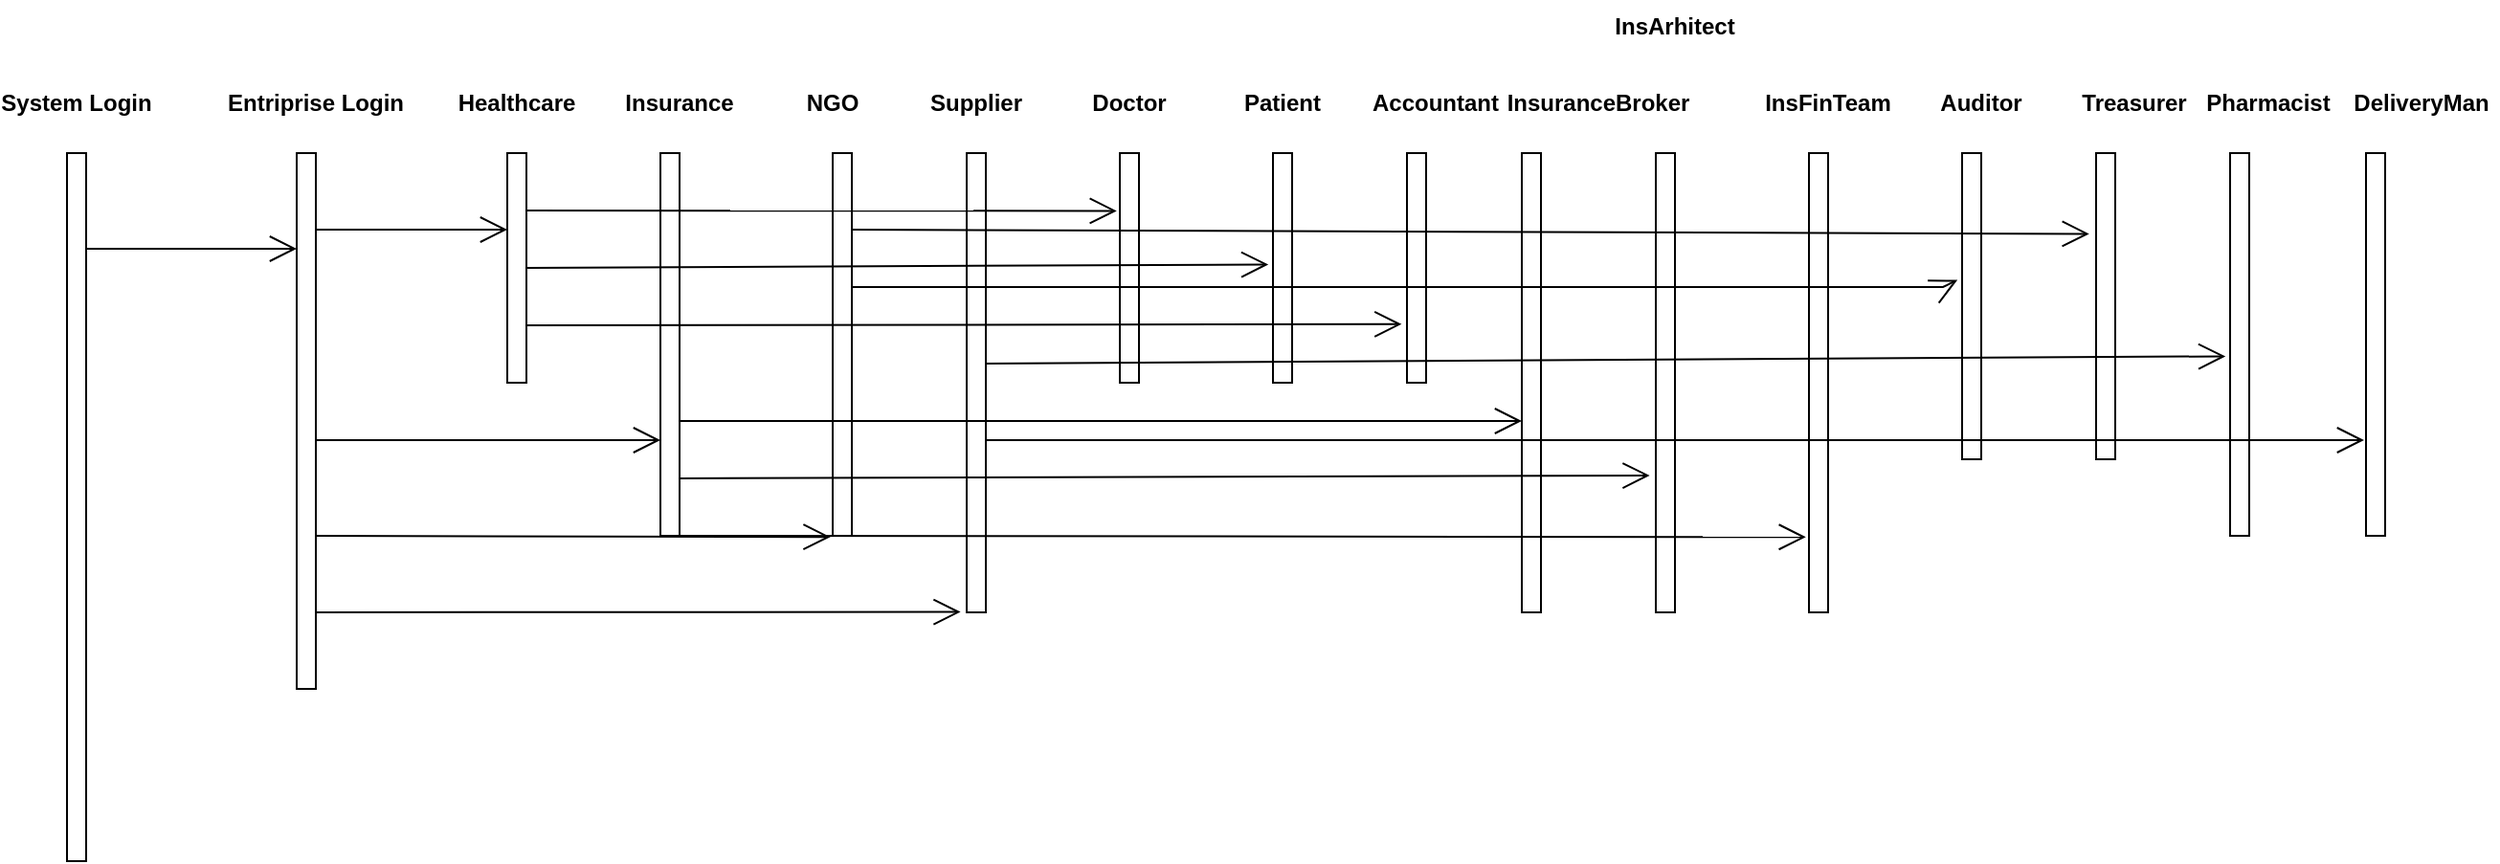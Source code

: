 <mxfile version="20.6.2" type="device"><diagram id="mOJCYJH8LOJNQEV9yRC-" name="Page-1"><mxGraphModel dx="1038" dy="547" grid="1" gridSize="10" guides="1" tooltips="1" connect="1" arrows="1" fold="1" page="1" pageScale="1" pageWidth="827" pageHeight="1169" math="0" shadow="0"><root><mxCell id="0"/><mxCell id="1" parent="0"/><mxCell id="YOg0dEcJBmxoV2bO5evf-1" value="" style="html=1;points=[];perimeter=orthogonalPerimeter;" vertex="1" parent="1"><mxGeometry x="40" y="80" width="10" height="370" as="geometry"/></mxCell><mxCell id="YOg0dEcJBmxoV2bO5evf-2" value="System Login" style="text;align=center;fontStyle=1;verticalAlign=middle;spacingLeft=3;spacingRight=3;strokeColor=none;rotatable=0;points=[[0,0.5],[1,0.5]];portConstraint=eastwest;" vertex="1" parent="1"><mxGeometry x="5" y="40" width="80" height="26" as="geometry"/></mxCell><mxCell id="YOg0dEcJBmxoV2bO5evf-3" value="" style="html=1;points=[];perimeter=orthogonalPerimeter;" vertex="1" parent="1"><mxGeometry x="160" y="80" width="10" height="280" as="geometry"/></mxCell><mxCell id="YOg0dEcJBmxoV2bO5evf-5" value="Entriprise Login" style="text;align=center;fontStyle=1;verticalAlign=middle;spacingLeft=3;spacingRight=3;strokeColor=none;rotatable=0;points=[[0,0.5],[1,0.5]];portConstraint=eastwest;" vertex="1" parent="1"><mxGeometry x="130" y="40" width="80" height="26" as="geometry"/></mxCell><mxCell id="YOg0dEcJBmxoV2bO5evf-10" value="" style="endArrow=open;endFill=1;endSize=12;html=1;rounded=0;" edge="1" parent="1"><mxGeometry width="160" relative="1" as="geometry"><mxPoint x="50" y="130" as="sourcePoint"/><mxPoint x="160" y="130" as="targetPoint"/></mxGeometry></mxCell><mxCell id="YOg0dEcJBmxoV2bO5evf-11" value="" style="html=1;points=[];perimeter=orthogonalPerimeter;" vertex="1" parent="1"><mxGeometry x="270" y="80" width="10" height="120" as="geometry"/></mxCell><mxCell id="YOg0dEcJBmxoV2bO5evf-12" value="Healthcare" style="text;align=center;fontStyle=1;verticalAlign=middle;spacingLeft=3;spacingRight=3;strokeColor=none;rotatable=0;points=[[0,0.5],[1,0.5]];portConstraint=eastwest;" vertex="1" parent="1"><mxGeometry x="235" y="40" width="80" height="26" as="geometry"/></mxCell><mxCell id="YOg0dEcJBmxoV2bO5evf-13" value="" style="endArrow=open;endFill=1;endSize=12;html=1;rounded=0;" edge="1" parent="1"><mxGeometry width="160" relative="1" as="geometry"><mxPoint x="170" y="120" as="sourcePoint"/><mxPoint x="270" y="120" as="targetPoint"/></mxGeometry></mxCell><mxCell id="YOg0dEcJBmxoV2bO5evf-14" value="" style="html=1;points=[];perimeter=orthogonalPerimeter;" vertex="1" parent="1"><mxGeometry x="350" y="80" width="10" height="200" as="geometry"/></mxCell><mxCell id="YOg0dEcJBmxoV2bO5evf-15" value="" style="endArrow=open;endFill=1;endSize=12;html=1;rounded=0;" edge="1" parent="1"><mxGeometry width="160" relative="1" as="geometry"><mxPoint x="170" y="230" as="sourcePoint"/><mxPoint x="350" y="230" as="targetPoint"/></mxGeometry></mxCell><mxCell id="YOg0dEcJBmxoV2bO5evf-16" value="Insurance" style="text;align=center;fontStyle=1;verticalAlign=middle;spacingLeft=3;spacingRight=3;strokeColor=none;rotatable=0;points=[[0,0.5],[1,0.5]];portConstraint=eastwest;" vertex="1" parent="1"><mxGeometry x="320" y="40" width="80" height="26" as="geometry"/></mxCell><mxCell id="YOg0dEcJBmxoV2bO5evf-17" value="" style="html=1;points=[];perimeter=orthogonalPerimeter;" vertex="1" parent="1"><mxGeometry x="440" y="80" width="10" height="200" as="geometry"/></mxCell><mxCell id="YOg0dEcJBmxoV2bO5evf-18" value="" style="endArrow=open;endFill=1;endSize=12;html=1;rounded=0;entryX=-0.12;entryY=1.003;entryDx=0;entryDy=0;entryPerimeter=0;" edge="1" parent="1" target="YOg0dEcJBmxoV2bO5evf-17"><mxGeometry width="160" relative="1" as="geometry"><mxPoint x="170" y="280" as="sourcePoint"/><mxPoint x="330" y="280" as="targetPoint"/></mxGeometry></mxCell><mxCell id="YOg0dEcJBmxoV2bO5evf-19" value="NGO" style="text;align=center;fontStyle=1;verticalAlign=middle;spacingLeft=3;spacingRight=3;strokeColor=none;rotatable=0;points=[[0,0.5],[1,0.5]];portConstraint=eastwest;" vertex="1" parent="1"><mxGeometry x="400" y="40" width="80" height="26" as="geometry"/></mxCell><mxCell id="YOg0dEcJBmxoV2bO5evf-20" value="" style="html=1;points=[];perimeter=orthogonalPerimeter;" vertex="1" parent="1"><mxGeometry x="510" y="80" width="10" height="240" as="geometry"/></mxCell><mxCell id="YOg0dEcJBmxoV2bO5evf-21" value="" style="endArrow=open;endFill=1;endSize=12;html=1;rounded=0;entryX=-0.32;entryY=0.999;entryDx=0;entryDy=0;entryPerimeter=0;" edge="1" parent="1" target="YOg0dEcJBmxoV2bO5evf-20"><mxGeometry width="160" relative="1" as="geometry"><mxPoint x="170" y="320" as="sourcePoint"/><mxPoint x="330" y="320" as="targetPoint"/></mxGeometry></mxCell><mxCell id="YOg0dEcJBmxoV2bO5evf-22" value="Supplier" style="text;align=center;fontStyle=1;verticalAlign=middle;spacingLeft=3;spacingRight=3;strokeColor=none;rotatable=0;points=[[0,0.5],[1,0.5]];portConstraint=eastwest;" vertex="1" parent="1"><mxGeometry x="475" y="40" width="80" height="26" as="geometry"/></mxCell><mxCell id="YOg0dEcJBmxoV2bO5evf-23" value="" style="html=1;points=[];perimeter=orthogonalPerimeter;" vertex="1" parent="1"><mxGeometry x="590" y="80" width="10" height="120" as="geometry"/></mxCell><mxCell id="YOg0dEcJBmxoV2bO5evf-24" value="" style="html=1;points=[];perimeter=orthogonalPerimeter;" vertex="1" parent="1"><mxGeometry x="670" y="80" width="10" height="120" as="geometry"/></mxCell><mxCell id="YOg0dEcJBmxoV2bO5evf-25" value="" style="endArrow=open;endFill=1;endSize=12;html=1;rounded=0;entryX=-0.16;entryY=0.252;entryDx=0;entryDy=0;entryPerimeter=0;" edge="1" parent="1" target="YOg0dEcJBmxoV2bO5evf-23"><mxGeometry width="160" relative="1" as="geometry"><mxPoint x="280" y="110" as="sourcePoint"/><mxPoint x="440" y="110" as="targetPoint"/></mxGeometry></mxCell><mxCell id="YOg0dEcJBmxoV2bO5evf-26" value="Doctor" style="text;align=center;fontStyle=1;verticalAlign=middle;spacingLeft=3;spacingRight=3;strokeColor=none;rotatable=0;points=[[0,0.5],[1,0.5]];portConstraint=eastwest;" vertex="1" parent="1"><mxGeometry x="555" y="40" width="80" height="26" as="geometry"/></mxCell><mxCell id="YOg0dEcJBmxoV2bO5evf-27" value="Patient" style="text;align=center;fontStyle=1;verticalAlign=middle;spacingLeft=3;spacingRight=3;strokeColor=none;rotatable=0;points=[[0,0.5],[1,0.5]];portConstraint=eastwest;" vertex="1" parent="1"><mxGeometry x="635" y="40" width="80" height="26" as="geometry"/></mxCell><mxCell id="YOg0dEcJBmxoV2bO5evf-28" value="" style="endArrow=open;endFill=1;endSize=12;html=1;rounded=0;entryX=-0.24;entryY=0.485;entryDx=0;entryDy=0;entryPerimeter=0;" edge="1" parent="1" target="YOg0dEcJBmxoV2bO5evf-24"><mxGeometry width="160" relative="1" as="geometry"><mxPoint x="280" y="140" as="sourcePoint"/><mxPoint x="440" y="140" as="targetPoint"/></mxGeometry></mxCell><mxCell id="YOg0dEcJBmxoV2bO5evf-29" value="" style="html=1;points=[];perimeter=orthogonalPerimeter;" vertex="1" parent="1"><mxGeometry x="740" y="80" width="10" height="120" as="geometry"/></mxCell><mxCell id="YOg0dEcJBmxoV2bO5evf-30" value="" style="endArrow=open;endFill=1;endSize=12;html=1;rounded=0;entryX=-0.28;entryY=0.745;entryDx=0;entryDy=0;entryPerimeter=0;" edge="1" parent="1" target="YOg0dEcJBmxoV2bO5evf-29"><mxGeometry width="160" relative="1" as="geometry"><mxPoint x="280" y="170" as="sourcePoint"/><mxPoint x="440" y="170" as="targetPoint"/></mxGeometry></mxCell><mxCell id="YOg0dEcJBmxoV2bO5evf-31" value="Accountant" style="text;align=center;fontStyle=1;verticalAlign=middle;spacingLeft=3;spacingRight=3;strokeColor=none;rotatable=0;points=[[0,0.5],[1,0.5]];portConstraint=eastwest;" vertex="1" parent="1"><mxGeometry x="715" y="40" width="80" height="26" as="geometry"/></mxCell><mxCell id="YOg0dEcJBmxoV2bO5evf-34" value="" style="html=1;points=[];perimeter=orthogonalPerimeter;" vertex="1" parent="1"><mxGeometry x="800" y="80" width="10" height="240" as="geometry"/></mxCell><mxCell id="YOg0dEcJBmxoV2bO5evf-35" value="" style="endArrow=open;endFill=1;endSize=12;html=1;rounded=0;" edge="1" parent="1" target="YOg0dEcJBmxoV2bO5evf-34"><mxGeometry width="160" relative="1" as="geometry"><mxPoint x="360" y="220" as="sourcePoint"/><mxPoint x="520" y="220" as="targetPoint"/></mxGeometry></mxCell><mxCell id="YOg0dEcJBmxoV2bO5evf-36" value="" style="html=1;points=[];perimeter=orthogonalPerimeter;" vertex="1" parent="1"><mxGeometry x="870" y="80" width="10" height="240" as="geometry"/></mxCell><mxCell id="YOg0dEcJBmxoV2bO5evf-37" value="" style="html=1;points=[];perimeter=orthogonalPerimeter;" vertex="1" parent="1"><mxGeometry x="950" y="80" width="10" height="240" as="geometry"/></mxCell><mxCell id="YOg0dEcJBmxoV2bO5evf-38" value="" style="endArrow=open;endFill=1;endSize=12;html=1;rounded=0;entryX=-0.32;entryY=0.702;entryDx=0;entryDy=0;entryPerimeter=0;" edge="1" parent="1" target="YOg0dEcJBmxoV2bO5evf-36"><mxGeometry width="160" relative="1" as="geometry"><mxPoint x="360" y="250" as="sourcePoint"/><mxPoint x="520" y="250" as="targetPoint"/></mxGeometry></mxCell><mxCell id="YOg0dEcJBmxoV2bO5evf-39" value="" style="endArrow=open;endFill=1;endSize=12;html=1;rounded=0;entryX=-0.16;entryY=0.836;entryDx=0;entryDy=0;entryPerimeter=0;" edge="1" parent="1" target="YOg0dEcJBmxoV2bO5evf-37"><mxGeometry width="160" relative="1" as="geometry"><mxPoint x="360" y="280" as="sourcePoint"/><mxPoint x="520" y="280" as="targetPoint"/></mxGeometry></mxCell><mxCell id="YOg0dEcJBmxoV2bO5evf-40" value="InsuranceBroker" style="text;align=center;fontStyle=1;verticalAlign=middle;spacingLeft=3;spacingRight=3;strokeColor=none;rotatable=0;points=[[0,0.5],[1,0.5]];portConstraint=eastwest;" vertex="1" parent="1"><mxGeometry x="800" y="40" width="80" height="26" as="geometry"/></mxCell><mxCell id="YOg0dEcJBmxoV2bO5evf-41" value="InsArhitect" style="text;align=center;fontStyle=1;verticalAlign=middle;spacingLeft=3;spacingRight=3;strokeColor=none;rotatable=0;points=[[0,0.5],[1,0.5]];portConstraint=eastwest;" vertex="1" parent="1"><mxGeometry x="840" width="80" height="26" as="geometry"/></mxCell><mxCell id="YOg0dEcJBmxoV2bO5evf-42" value="InsFinTeam" style="text;align=center;fontStyle=1;verticalAlign=middle;spacingLeft=3;spacingRight=3;strokeColor=none;rotatable=0;points=[[0,0.5],[1,0.5]];portConstraint=eastwest;" vertex="1" parent="1"><mxGeometry x="920" y="40" width="80" height="26" as="geometry"/></mxCell><mxCell id="YOg0dEcJBmxoV2bO5evf-43" value="" style="html=1;points=[];perimeter=orthogonalPerimeter;" vertex="1" parent="1"><mxGeometry x="1030" y="80" width="10" height="160" as="geometry"/></mxCell><mxCell id="YOg0dEcJBmxoV2bO5evf-44" value="" style="html=1;points=[];perimeter=orthogonalPerimeter;" vertex="1" parent="1"><mxGeometry x="1100" y="80" width="10" height="160" as="geometry"/></mxCell><mxCell id="YOg0dEcJBmxoV2bO5evf-45" value="" style="endArrow=open;endFill=1;endSize=12;html=1;rounded=0;entryX=-0.24;entryY=0.414;entryDx=0;entryDy=0;entryPerimeter=0;" edge="1" parent="1" target="YOg0dEcJBmxoV2bO5evf-43"><mxGeometry width="160" relative="1" as="geometry"><mxPoint x="450" y="150" as="sourcePoint"/><mxPoint x="610" y="150" as="targetPoint"/><Array as="points"><mxPoint x="1020" y="150"/></Array></mxGeometry></mxCell><mxCell id="YOg0dEcJBmxoV2bO5evf-46" value="" style="endArrow=open;endFill=1;endSize=12;html=1;rounded=0;entryX=-0.36;entryY=0.264;entryDx=0;entryDy=0;entryPerimeter=0;" edge="1" parent="1" target="YOg0dEcJBmxoV2bO5evf-44"><mxGeometry width="160" relative="1" as="geometry"><mxPoint x="450" y="120" as="sourcePoint"/><mxPoint x="610" y="120" as="targetPoint"/></mxGeometry></mxCell><mxCell id="YOg0dEcJBmxoV2bO5evf-47" value="Auditor" style="text;align=center;fontStyle=1;verticalAlign=middle;spacingLeft=3;spacingRight=3;strokeColor=none;rotatable=0;points=[[0,0.5],[1,0.5]];portConstraint=eastwest;" vertex="1" parent="1"><mxGeometry x="1000" y="40" width="80" height="26" as="geometry"/></mxCell><mxCell id="YOg0dEcJBmxoV2bO5evf-48" value="Treasurer" style="text;align=center;fontStyle=1;verticalAlign=middle;spacingLeft=3;spacingRight=3;strokeColor=none;rotatable=0;points=[[0,0.5],[1,0.5]];portConstraint=eastwest;" vertex="1" parent="1"><mxGeometry x="1080" y="40" width="80" height="26" as="geometry"/></mxCell><mxCell id="YOg0dEcJBmxoV2bO5evf-49" value="" style="html=1;points=[];perimeter=orthogonalPerimeter;" vertex="1" parent="1"><mxGeometry x="1170" y="80" width="10" height="200" as="geometry"/></mxCell><mxCell id="YOg0dEcJBmxoV2bO5evf-50" value="" style="html=1;points=[];perimeter=orthogonalPerimeter;" vertex="1" parent="1"><mxGeometry x="1241" y="80" width="10" height="200" as="geometry"/></mxCell><mxCell id="YOg0dEcJBmxoV2bO5evf-51" value="" style="endArrow=open;endFill=1;endSize=12;html=1;rounded=0;entryX=-0.24;entryY=0.531;entryDx=0;entryDy=0;entryPerimeter=0;" edge="1" parent="1" target="YOg0dEcJBmxoV2bO5evf-49"><mxGeometry width="160" relative="1" as="geometry"><mxPoint x="520" y="190" as="sourcePoint"/><mxPoint x="680" y="190" as="targetPoint"/></mxGeometry></mxCell><mxCell id="YOg0dEcJBmxoV2bO5evf-52" value="" style="endArrow=open;endFill=1;endSize=12;html=1;rounded=0;" edge="1" parent="1"><mxGeometry width="160" relative="1" as="geometry"><mxPoint x="520" y="230" as="sourcePoint"/><mxPoint x="1240" y="230" as="targetPoint"/></mxGeometry></mxCell><mxCell id="YOg0dEcJBmxoV2bO5evf-53" value="Pharmacist" style="text;align=center;fontStyle=1;verticalAlign=middle;spacingLeft=3;spacingRight=3;strokeColor=none;rotatable=0;points=[[0,0.5],[1,0.5]];portConstraint=eastwest;" vertex="1" parent="1"><mxGeometry x="1150" y="40" width="80" height="26" as="geometry"/></mxCell><mxCell id="YOg0dEcJBmxoV2bO5evf-54" value="DeliveryMan" style="text;align=center;fontStyle=1;verticalAlign=middle;spacingLeft=3;spacingRight=3;strokeColor=none;rotatable=0;points=[[0,0.5],[1,0.5]];portConstraint=eastwest;" vertex="1" parent="1"><mxGeometry x="1230" y="40" width="80" height="26" as="geometry"/></mxCell></root></mxGraphModel></diagram></mxfile>